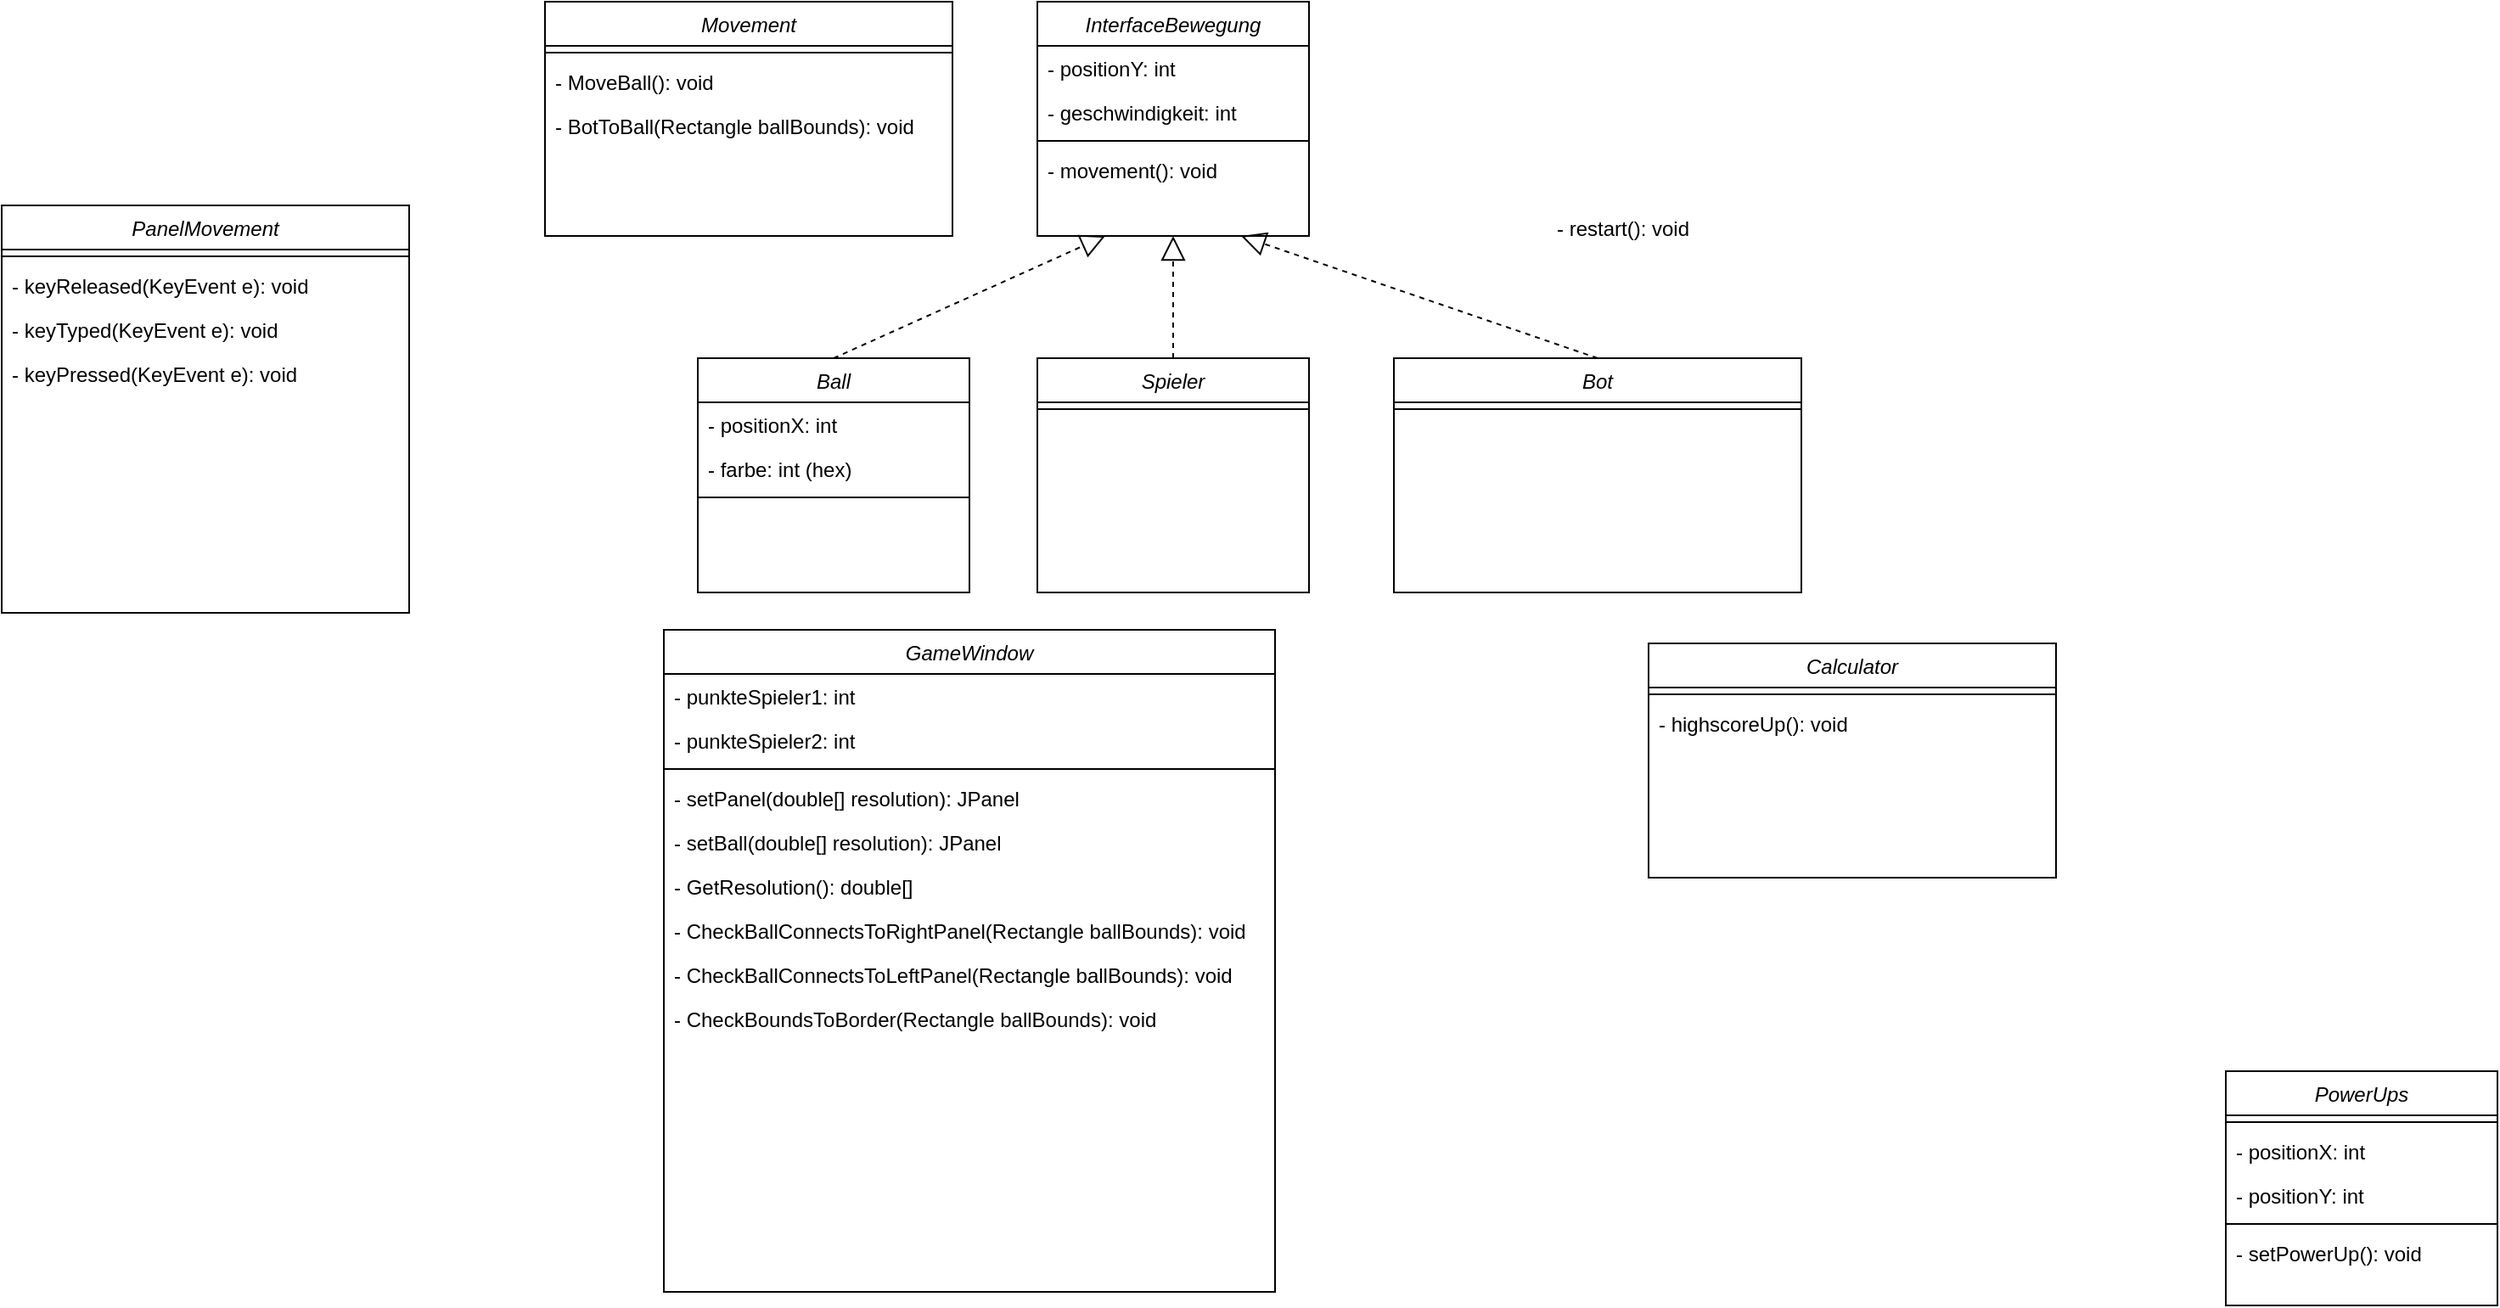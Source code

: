 <mxfile version="14.4.3" type="device"><diagram id="C5RBs43oDa-KdzZeNtuy" name="Page-1"><mxGraphModel dx="2442" dy="814" grid="1" gridSize="10" guides="1" tooltips="1" connect="1" arrows="1" fold="1" page="1" pageScale="1" pageWidth="827" pageHeight="1169" math="0" shadow="0"><root><mxCell id="WIyWlLk6GJQsqaUBKTNV-0"/><mxCell id="WIyWlLk6GJQsqaUBKTNV-1" parent="WIyWlLk6GJQsqaUBKTNV-0"/><mxCell id="zkfFHV4jXpPFQw0GAbJ--0" value="Ball" style="swimlane;fontStyle=2;align=center;verticalAlign=top;childLayout=stackLayout;horizontal=1;startSize=26;horizontalStack=0;resizeParent=1;resizeLast=0;collapsible=1;marginBottom=0;rounded=0;shadow=0;strokeWidth=1;" parent="WIyWlLk6GJQsqaUBKTNV-1" vertex="1"><mxGeometry x="70" y="230" width="160" height="138" as="geometry"><mxRectangle x="230" y="140" width="160" height="26" as="alternateBounds"/></mxGeometry></mxCell><mxCell id="zkfFHV4jXpPFQw0GAbJ--1" value="- positionX: int" style="text;align=left;verticalAlign=top;spacingLeft=4;spacingRight=4;overflow=hidden;rotatable=0;points=[[0,0.5],[1,0.5]];portConstraint=eastwest;" parent="zkfFHV4jXpPFQw0GAbJ--0" vertex="1"><mxGeometry y="26" width="160" height="26" as="geometry"/></mxCell><mxCell id="n6QPjvAMq9Di65PWkLew-15" value="- farbe: int (hex)" style="text;align=left;verticalAlign=top;spacingLeft=4;spacingRight=4;overflow=hidden;rotatable=0;points=[[0,0.5],[1,0.5]];portConstraint=eastwest;" parent="zkfFHV4jXpPFQw0GAbJ--0" vertex="1"><mxGeometry y="52" width="160" height="26" as="geometry"/></mxCell><mxCell id="zkfFHV4jXpPFQw0GAbJ--4" value="" style="line;html=1;strokeWidth=1;align=left;verticalAlign=middle;spacingTop=-1;spacingLeft=3;spacingRight=3;rotatable=0;labelPosition=right;points=[];portConstraint=eastwest;" parent="zkfFHV4jXpPFQw0GAbJ--0" vertex="1"><mxGeometry y="78" width="160" height="8" as="geometry"/></mxCell><mxCell id="n6QPjvAMq9Di65PWkLew-0" value="Spieler" style="swimlane;fontStyle=2;align=center;verticalAlign=top;childLayout=stackLayout;horizontal=1;startSize=26;horizontalStack=0;resizeParent=1;resizeLast=0;collapsible=1;marginBottom=0;rounded=0;shadow=0;strokeWidth=1;" parent="WIyWlLk6GJQsqaUBKTNV-1" vertex="1"><mxGeometry x="270" y="230" width="160" height="138" as="geometry"><mxRectangle x="230" y="140" width="160" height="26" as="alternateBounds"/></mxGeometry></mxCell><mxCell id="n6QPjvAMq9Di65PWkLew-2" value="" style="line;html=1;strokeWidth=1;align=left;verticalAlign=middle;spacingTop=-1;spacingLeft=3;spacingRight=3;rotatable=0;labelPosition=right;points=[];portConstraint=eastwest;" parent="n6QPjvAMq9Di65PWkLew-0" vertex="1"><mxGeometry y="26" width="160" height="8" as="geometry"/></mxCell><mxCell id="n6QPjvAMq9Di65PWkLew-3" value="Bot" style="swimlane;fontStyle=2;align=center;verticalAlign=top;childLayout=stackLayout;horizontal=1;startSize=26;horizontalStack=0;resizeParent=1;resizeLast=0;collapsible=1;marginBottom=0;rounded=0;shadow=0;strokeWidth=1;" parent="WIyWlLk6GJQsqaUBKTNV-1" vertex="1"><mxGeometry x="480" y="230" width="240" height="138" as="geometry"><mxRectangle x="230" y="140" width="160" height="26" as="alternateBounds"/></mxGeometry></mxCell><mxCell id="n6QPjvAMq9Di65PWkLew-5" value="" style="line;html=1;strokeWidth=1;align=left;verticalAlign=middle;spacingTop=-1;spacingLeft=3;spacingRight=3;rotatable=0;labelPosition=right;points=[];portConstraint=eastwest;" parent="n6QPjvAMq9Di65PWkLew-3" vertex="1"><mxGeometry y="26" width="240" height="8" as="geometry"/></mxCell><mxCell id="n6QPjvAMq9Di65PWkLew-6" value="GameWindow" style="swimlane;fontStyle=2;align=center;verticalAlign=top;childLayout=stackLayout;horizontal=1;startSize=26;horizontalStack=0;resizeParent=1;resizeLast=0;collapsible=1;marginBottom=0;rounded=0;shadow=0;strokeWidth=1;" parent="WIyWlLk6GJQsqaUBKTNV-1" vertex="1"><mxGeometry x="50" y="390" width="360" height="390" as="geometry"><mxRectangle x="230" y="140" width="160" height="26" as="alternateBounds"/></mxGeometry></mxCell><mxCell id="n6QPjvAMq9Di65PWkLew-7" value="- punkteSpieler1: int" style="text;align=left;verticalAlign=top;spacingLeft=4;spacingRight=4;overflow=hidden;rotatable=0;points=[[0,0.5],[1,0.5]];portConstraint=eastwest;" parent="n6QPjvAMq9Di65PWkLew-6" vertex="1"><mxGeometry y="26" width="360" height="26" as="geometry"/></mxCell><mxCell id="n6QPjvAMq9Di65PWkLew-16" value="- punkteSpieler2: int" style="text;align=left;verticalAlign=top;spacingLeft=4;spacingRight=4;overflow=hidden;rotatable=0;points=[[0,0.5],[1,0.5]];portConstraint=eastwest;" parent="n6QPjvAMq9Di65PWkLew-6" vertex="1"><mxGeometry y="52" width="360" height="26" as="geometry"/></mxCell><mxCell id="n6QPjvAMq9Di65PWkLew-8" value="" style="line;html=1;strokeWidth=1;align=left;verticalAlign=middle;spacingTop=-1;spacingLeft=3;spacingRight=3;rotatable=0;labelPosition=right;points=[];portConstraint=eastwest;" parent="n6QPjvAMq9Di65PWkLew-6" vertex="1"><mxGeometry y="78" width="360" height="8" as="geometry"/></mxCell><mxCell id="4j-1wQ6qazDUJGKftkid-10" value="- setPanel(double[] resolution): JPanel" style="text;align=left;verticalAlign=top;spacingLeft=4;spacingRight=4;overflow=hidden;rotatable=0;points=[[0,0.5],[1,0.5]];portConstraint=eastwest;" vertex="1" parent="n6QPjvAMq9Di65PWkLew-6"><mxGeometry y="86" width="360" height="26" as="geometry"/></mxCell><mxCell id="4j-1wQ6qazDUJGKftkid-12" value="- setBall(double[] resolution): JPanel" style="text;align=left;verticalAlign=top;spacingLeft=4;spacingRight=4;overflow=hidden;rotatable=0;points=[[0,0.5],[1,0.5]];portConstraint=eastwest;" vertex="1" parent="n6QPjvAMq9Di65PWkLew-6"><mxGeometry y="112" width="360" height="26" as="geometry"/></mxCell><mxCell id="4j-1wQ6qazDUJGKftkid-21" value="- GetResolution(): double[] " style="text;align=left;verticalAlign=top;spacingLeft=4;spacingRight=4;overflow=hidden;rotatable=0;points=[[0,0.5],[1,0.5]];portConstraint=eastwest;" vertex="1" parent="n6QPjvAMq9Di65PWkLew-6"><mxGeometry y="138" width="360" height="26" as="geometry"/></mxCell><mxCell id="4j-1wQ6qazDUJGKftkid-16" value="- CheckBallConnectsToRightPanel(Rectangle ballBounds): void" style="text;align=left;verticalAlign=top;spacingLeft=4;spacingRight=4;overflow=hidden;rotatable=0;points=[[0,0.5],[1,0.5]];portConstraint=eastwest;" vertex="1" parent="n6QPjvAMq9Di65PWkLew-6"><mxGeometry y="164" width="360" height="26" as="geometry"/></mxCell><mxCell id="4j-1wQ6qazDUJGKftkid-15" value="- CheckBallConnectsToLeftPanel(Rectangle ballBounds): void" style="text;align=left;verticalAlign=top;spacingLeft=4;spacingRight=4;overflow=hidden;rotatable=0;points=[[0,0.5],[1,0.5]];portConstraint=eastwest;" vertex="1" parent="n6QPjvAMq9Di65PWkLew-6"><mxGeometry y="190" width="360" height="26" as="geometry"/></mxCell><mxCell id="4j-1wQ6qazDUJGKftkid-14" value="- CheckBoundsToBorder(Rectangle ballBounds): void" style="text;align=left;verticalAlign=top;spacingLeft=4;spacingRight=4;overflow=hidden;rotatable=0;points=[[0,0.5],[1,0.5]];portConstraint=eastwest;" vertex="1" parent="n6QPjvAMq9Di65PWkLew-6"><mxGeometry y="216" width="360" height="26" as="geometry"/></mxCell><mxCell id="n6QPjvAMq9Di65PWkLew-9" value="InterfaceBewegung" style="swimlane;fontStyle=2;align=center;verticalAlign=top;childLayout=stackLayout;horizontal=1;startSize=26;horizontalStack=0;resizeParent=1;resizeLast=0;collapsible=1;marginBottom=0;rounded=0;shadow=0;strokeWidth=1;" parent="WIyWlLk6GJQsqaUBKTNV-1" vertex="1"><mxGeometry x="270" y="20" width="160" height="138" as="geometry"><mxRectangle x="230" y="140" width="160" height="26" as="alternateBounds"/></mxGeometry></mxCell><mxCell id="n6QPjvAMq9Di65PWkLew-12" value="- positionY: int" style="text;align=left;verticalAlign=top;spacingLeft=4;spacingRight=4;overflow=hidden;rotatable=0;points=[[0,0.5],[1,0.5]];portConstraint=eastwest;" parent="n6QPjvAMq9Di65PWkLew-9" vertex="1"><mxGeometry y="26" width="160" height="26" as="geometry"/></mxCell><mxCell id="n6QPjvAMq9Di65PWkLew-13" value="- geschwindigkeit: int" style="text;align=left;verticalAlign=top;spacingLeft=4;spacingRight=4;overflow=hidden;rotatable=0;points=[[0,0.5],[1,0.5]];portConstraint=eastwest;" parent="n6QPjvAMq9Di65PWkLew-9" vertex="1"><mxGeometry y="52" width="160" height="26" as="geometry"/></mxCell><mxCell id="n6QPjvAMq9Di65PWkLew-11" value="" style="line;html=1;strokeWidth=1;align=left;verticalAlign=middle;spacingTop=-1;spacingLeft=3;spacingRight=3;rotatable=0;labelPosition=right;points=[];portConstraint=eastwest;" parent="n6QPjvAMq9Di65PWkLew-9" vertex="1"><mxGeometry y="78" width="160" height="8" as="geometry"/></mxCell><mxCell id="4j-1wQ6qazDUJGKftkid-0" value="- movement(): void" style="text;align=left;verticalAlign=top;spacingLeft=4;spacingRight=4;overflow=hidden;rotatable=0;points=[[0,0.5],[1,0.5]];portConstraint=eastwest;" vertex="1" parent="n6QPjvAMq9Di65PWkLew-9"><mxGeometry y="86" width="160" height="26" as="geometry"/></mxCell><mxCell id="n6QPjvAMq9Di65PWkLew-18" value="" style="endArrow=block;dashed=1;endFill=0;endSize=12;html=1;entryX=0.25;entryY=1;entryDx=0;entryDy=0;exitX=0.5;exitY=0;exitDx=0;exitDy=0;" parent="WIyWlLk6GJQsqaUBKTNV-1" source="zkfFHV4jXpPFQw0GAbJ--0" target="n6QPjvAMq9Di65PWkLew-9" edge="1"><mxGeometry width="160" relative="1" as="geometry"><mxPoint x="130" y="170" as="sourcePoint"/><mxPoint x="290" y="170" as="targetPoint"/></mxGeometry></mxCell><mxCell id="n6QPjvAMq9Di65PWkLew-20" value="" style="endArrow=block;dashed=1;endFill=0;endSize=12;html=1;entryX=0.5;entryY=1;entryDx=0;entryDy=0;exitX=0.5;exitY=0;exitDx=0;exitDy=0;" parent="WIyWlLk6GJQsqaUBKTNV-1" source="n6QPjvAMq9Di65PWkLew-0" target="n6QPjvAMq9Di65PWkLew-9" edge="1"><mxGeometry width="160" relative="1" as="geometry"><mxPoint x="330" y="290" as="sourcePoint"/><mxPoint x="490" y="290" as="targetPoint"/></mxGeometry></mxCell><mxCell id="n6QPjvAMq9Di65PWkLew-21" value="" style="endArrow=block;dashed=1;endFill=0;endSize=12;html=1;entryX=0.75;entryY=1;entryDx=0;entryDy=0;exitX=0.5;exitY=0;exitDx=0;exitDy=0;" parent="WIyWlLk6GJQsqaUBKTNV-1" source="n6QPjvAMq9Di65PWkLew-3" target="n6QPjvAMq9Di65PWkLew-9" edge="1"><mxGeometry width="160" relative="1" as="geometry"><mxPoint x="330" y="290" as="sourcePoint"/><mxPoint x="490" y="290" as="targetPoint"/></mxGeometry></mxCell><mxCell id="4j-1wQ6qazDUJGKftkid-4" value="PowerUps" style="swimlane;fontStyle=2;align=center;verticalAlign=top;childLayout=stackLayout;horizontal=1;startSize=26;horizontalStack=0;resizeParent=1;resizeLast=0;collapsible=1;marginBottom=0;rounded=0;shadow=0;strokeWidth=1;" vertex="1" parent="WIyWlLk6GJQsqaUBKTNV-1"><mxGeometry x="970" y="650" width="160" height="138" as="geometry"><mxRectangle x="230" y="140" width="160" height="26" as="alternateBounds"/></mxGeometry></mxCell><mxCell id="4j-1wQ6qazDUJGKftkid-5" value="" style="line;html=1;strokeWidth=1;align=left;verticalAlign=middle;spacingTop=-1;spacingLeft=3;spacingRight=3;rotatable=0;labelPosition=right;points=[];portConstraint=eastwest;" vertex="1" parent="4j-1wQ6qazDUJGKftkid-4"><mxGeometry y="26" width="160" height="8" as="geometry"/></mxCell><mxCell id="4j-1wQ6qazDUJGKftkid-7" value="- positionX: int" style="text;align=left;verticalAlign=top;spacingLeft=4;spacingRight=4;overflow=hidden;rotatable=0;points=[[0,0.5],[1,0.5]];portConstraint=eastwest;" vertex="1" parent="4j-1wQ6qazDUJGKftkid-4"><mxGeometry y="34" width="160" height="26" as="geometry"/></mxCell><mxCell id="4j-1wQ6qazDUJGKftkid-8" value="- positionY: int" style="text;align=left;verticalAlign=top;spacingLeft=4;spacingRight=4;overflow=hidden;rotatable=0;points=[[0,0.5],[1,0.5]];portConstraint=eastwest;" vertex="1" parent="4j-1wQ6qazDUJGKftkid-4"><mxGeometry y="60" width="160" height="26" as="geometry"/></mxCell><mxCell id="4j-1wQ6qazDUJGKftkid-9" value="" style="line;html=1;strokeWidth=1;align=left;verticalAlign=middle;spacingTop=-1;spacingLeft=3;spacingRight=3;rotatable=0;labelPosition=right;points=[];portConstraint=eastwest;" vertex="1" parent="4j-1wQ6qazDUJGKftkid-4"><mxGeometry y="86" width="160" height="8" as="geometry"/></mxCell><mxCell id="4j-1wQ6qazDUJGKftkid-6" value="- setPowerUp(): void" style="text;align=left;verticalAlign=top;spacingLeft=4;spacingRight=4;overflow=hidden;rotatable=0;points=[[0,0.5],[1,0.5]];portConstraint=eastwest;" vertex="1" parent="4j-1wQ6qazDUJGKftkid-4"><mxGeometry y="94" width="160" height="26" as="geometry"/></mxCell><mxCell id="4j-1wQ6qazDUJGKftkid-28" value="Movement" style="swimlane;fontStyle=2;align=center;verticalAlign=top;childLayout=stackLayout;horizontal=1;startSize=26;horizontalStack=0;resizeParent=1;resizeLast=0;collapsible=1;marginBottom=0;rounded=0;shadow=0;strokeWidth=1;" vertex="1" parent="WIyWlLk6GJQsqaUBKTNV-1"><mxGeometry x="-20" y="20" width="240" height="138" as="geometry"><mxRectangle x="230" y="140" width="160" height="26" as="alternateBounds"/></mxGeometry></mxCell><mxCell id="4j-1wQ6qazDUJGKftkid-29" value="" style="line;html=1;strokeWidth=1;align=left;verticalAlign=middle;spacingTop=-1;spacingLeft=3;spacingRight=3;rotatable=0;labelPosition=right;points=[];portConstraint=eastwest;" vertex="1" parent="4j-1wQ6qazDUJGKftkid-28"><mxGeometry y="26" width="240" height="8" as="geometry"/></mxCell><mxCell id="4j-1wQ6qazDUJGKftkid-13" value="- MoveBall(): void" style="text;align=left;verticalAlign=top;spacingLeft=4;spacingRight=4;overflow=hidden;rotatable=0;points=[[0,0.5],[1,0.5]];portConstraint=eastwest;" vertex="1" parent="4j-1wQ6qazDUJGKftkid-28"><mxGeometry y="34" width="240" height="26" as="geometry"/></mxCell><mxCell id="4j-1wQ6qazDUJGKftkid-27" value="- BotToBall(Rectangle ballBounds): void" style="text;align=left;verticalAlign=top;spacingLeft=4;spacingRight=4;overflow=hidden;rotatable=0;points=[[0,0.5],[1,0.5]];portConstraint=eastwest;" vertex="1" parent="4j-1wQ6qazDUJGKftkid-28"><mxGeometry y="60" width="240" height="26" as="geometry"/></mxCell><mxCell id="4j-1wQ6qazDUJGKftkid-30" value="- restart(): void" style="text;align=left;verticalAlign=top;spacingLeft=4;spacingRight=4;overflow=hidden;rotatable=0;points=[[0,0.5],[1,0.5]];portConstraint=eastwest;" vertex="1" parent="WIyWlLk6GJQsqaUBKTNV-1"><mxGeometry x="570" y="140" width="240" height="26" as="geometry"/></mxCell><mxCell id="4j-1wQ6qazDUJGKftkid-32" value="Calculator" style="swimlane;fontStyle=2;align=center;verticalAlign=top;childLayout=stackLayout;horizontal=1;startSize=26;horizontalStack=0;resizeParent=1;resizeLast=0;collapsible=1;marginBottom=0;rounded=0;shadow=0;strokeWidth=1;" vertex="1" parent="WIyWlLk6GJQsqaUBKTNV-1"><mxGeometry x="630" y="398" width="240" height="138" as="geometry"><mxRectangle x="230" y="140" width="160" height="26" as="alternateBounds"/></mxGeometry></mxCell><mxCell id="4j-1wQ6qazDUJGKftkid-33" value="" style="line;html=1;strokeWidth=1;align=left;verticalAlign=middle;spacingTop=-1;spacingLeft=3;spacingRight=3;rotatable=0;labelPosition=right;points=[];portConstraint=eastwest;" vertex="1" parent="4j-1wQ6qazDUJGKftkid-32"><mxGeometry y="26" width="240" height="8" as="geometry"/></mxCell><mxCell id="4j-1wQ6qazDUJGKftkid-31" value="- highscoreUp(): void" style="text;align=left;verticalAlign=top;spacingLeft=4;spacingRight=4;overflow=hidden;rotatable=0;points=[[0,0.5],[1,0.5]];portConstraint=eastwest;" vertex="1" parent="4j-1wQ6qazDUJGKftkid-32"><mxGeometry y="34" width="240" height="26" as="geometry"/></mxCell><mxCell id="4j-1wQ6qazDUJGKftkid-34" value="PanelMovement" style="swimlane;fontStyle=2;align=center;verticalAlign=top;childLayout=stackLayout;horizontal=1;startSize=26;horizontalStack=0;resizeParent=1;resizeLast=0;collapsible=1;marginBottom=0;rounded=0;shadow=0;strokeWidth=1;" vertex="1" parent="WIyWlLk6GJQsqaUBKTNV-1"><mxGeometry x="-340" y="140" width="240" height="240" as="geometry"><mxRectangle x="230" y="140" width="160" height="26" as="alternateBounds"/></mxGeometry></mxCell><mxCell id="4j-1wQ6qazDUJGKftkid-35" value="" style="line;html=1;strokeWidth=1;align=left;verticalAlign=middle;spacingTop=-1;spacingLeft=3;spacingRight=3;rotatable=0;labelPosition=right;points=[];portConstraint=eastwest;" vertex="1" parent="4j-1wQ6qazDUJGKftkid-34"><mxGeometry y="26" width="240" height="8" as="geometry"/></mxCell><mxCell id="4j-1wQ6qazDUJGKftkid-20" value="- keyReleased(KeyEvent e): void" style="text;align=left;verticalAlign=top;spacingLeft=4;spacingRight=4;overflow=hidden;rotatable=0;points=[[0,0.5],[1,0.5]];portConstraint=eastwest;" vertex="1" parent="4j-1wQ6qazDUJGKftkid-34"><mxGeometry y="34" width="240" height="26" as="geometry"/></mxCell><mxCell id="4j-1wQ6qazDUJGKftkid-19" value="- keyTyped(KeyEvent e): void" style="text;align=left;verticalAlign=top;spacingLeft=4;spacingRight=4;overflow=hidden;rotatable=0;points=[[0,0.5],[1,0.5]];portConstraint=eastwest;" vertex="1" parent="4j-1wQ6qazDUJGKftkid-34"><mxGeometry y="60" width="240" height="26" as="geometry"/></mxCell><mxCell id="4j-1wQ6qazDUJGKftkid-18" value="- keyPressed(KeyEvent e): void" style="text;align=left;verticalAlign=top;spacingLeft=4;spacingRight=4;overflow=hidden;rotatable=0;points=[[0,0.5],[1,0.5]];portConstraint=eastwest;" vertex="1" parent="4j-1wQ6qazDUJGKftkid-34"><mxGeometry y="86" width="240" height="26" as="geometry"/></mxCell></root></mxGraphModel></diagram></mxfile>